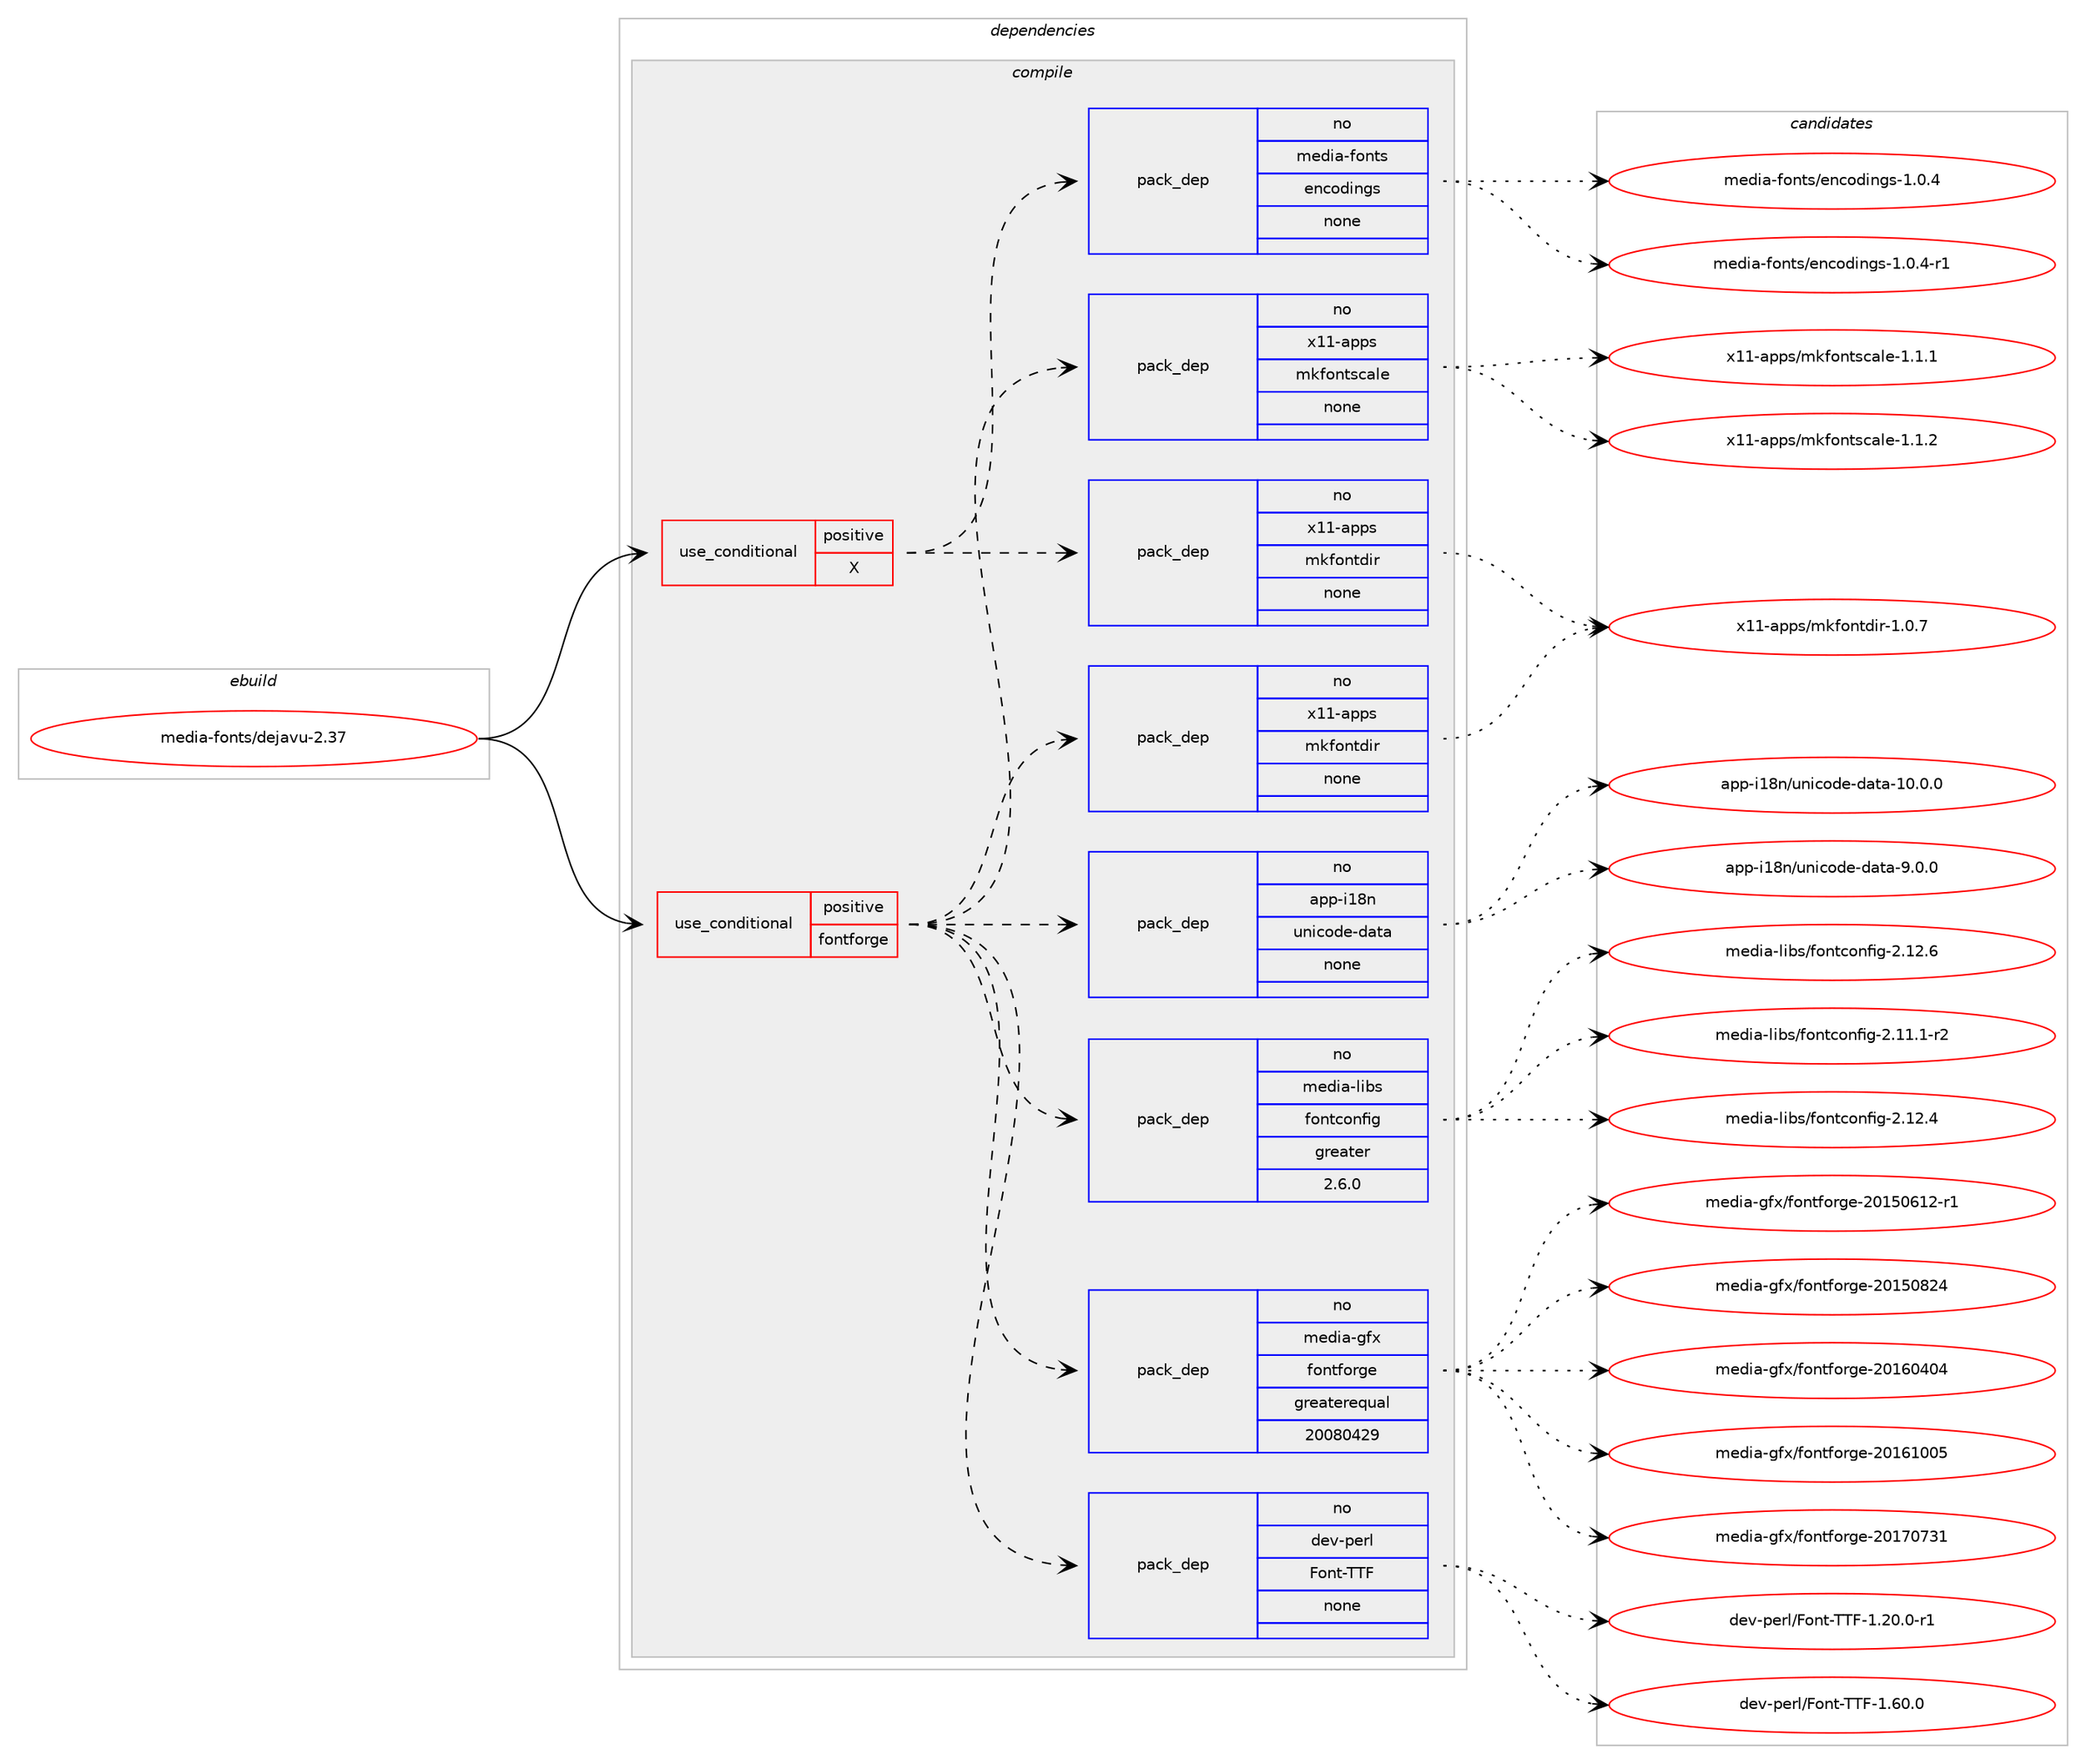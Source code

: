 digraph prolog {

# *************
# Graph options
# *************

newrank=true;
concentrate=true;
compound=true;
graph [rankdir=LR,fontname=Helvetica,fontsize=10,ranksep=1.5];#, ranksep=2.5, nodesep=0.2];
edge  [arrowhead=vee];
node  [fontname=Helvetica,fontsize=10];

# **********
# The ebuild
# **********

subgraph cluster_leftcol {
color=gray;
rank=same;
label=<<i>ebuild</i>>;
id [label="media-fonts/dejavu-2.37", color=red, width=4, href="../media-fonts/dejavu-2.37.svg"];
}

# ****************
# The dependencies
# ****************

subgraph cluster_midcol {
color=gray;
label=<<i>dependencies</i>>;
subgraph cluster_compile {
fillcolor="#eeeeee";
style=filled;
label=<<i>compile</i>>;
subgraph cond86448 {
dependency348677 [label=<<TABLE BORDER="0" CELLBORDER="1" CELLSPACING="0" CELLPADDING="4"><TR><TD ROWSPAN="3" CELLPADDING="10">use_conditional</TD></TR><TR><TD>positive</TD></TR><TR><TD>X</TD></TR></TABLE>>, shape=none, color=red];
subgraph pack256951 {
dependency348678 [label=<<TABLE BORDER="0" CELLBORDER="1" CELLSPACING="0" CELLPADDING="4" WIDTH="220"><TR><TD ROWSPAN="6" CELLPADDING="30">pack_dep</TD></TR><TR><TD WIDTH="110">no</TD></TR><TR><TD>x11-apps</TD></TR><TR><TD>mkfontdir</TD></TR><TR><TD>none</TD></TR><TR><TD></TD></TR></TABLE>>, shape=none, color=blue];
}
dependency348677:e -> dependency348678:w [weight=20,style="dashed",arrowhead="vee"];
subgraph pack256952 {
dependency348679 [label=<<TABLE BORDER="0" CELLBORDER="1" CELLSPACING="0" CELLPADDING="4" WIDTH="220"><TR><TD ROWSPAN="6" CELLPADDING="30">pack_dep</TD></TR><TR><TD WIDTH="110">no</TD></TR><TR><TD>media-fonts</TD></TR><TR><TD>encodings</TD></TR><TR><TD>none</TD></TR><TR><TD></TD></TR></TABLE>>, shape=none, color=blue];
}
dependency348677:e -> dependency348679:w [weight=20,style="dashed",arrowhead="vee"];
}
id:e -> dependency348677:w [weight=20,style="solid",arrowhead="vee"];
subgraph cond86449 {
dependency348680 [label=<<TABLE BORDER="0" CELLBORDER="1" CELLSPACING="0" CELLPADDING="4"><TR><TD ROWSPAN="3" CELLPADDING="10">use_conditional</TD></TR><TR><TD>positive</TD></TR><TR><TD>fontforge</TD></TR></TABLE>>, shape=none, color=red];
subgraph pack256953 {
dependency348681 [label=<<TABLE BORDER="0" CELLBORDER="1" CELLSPACING="0" CELLPADDING="4" WIDTH="220"><TR><TD ROWSPAN="6" CELLPADDING="30">pack_dep</TD></TR><TR><TD WIDTH="110">no</TD></TR><TR><TD>x11-apps</TD></TR><TR><TD>mkfontscale</TD></TR><TR><TD>none</TD></TR><TR><TD></TD></TR></TABLE>>, shape=none, color=blue];
}
dependency348680:e -> dependency348681:w [weight=20,style="dashed",arrowhead="vee"];
subgraph pack256954 {
dependency348682 [label=<<TABLE BORDER="0" CELLBORDER="1" CELLSPACING="0" CELLPADDING="4" WIDTH="220"><TR><TD ROWSPAN="6" CELLPADDING="30">pack_dep</TD></TR><TR><TD WIDTH="110">no</TD></TR><TR><TD>media-gfx</TD></TR><TR><TD>fontforge</TD></TR><TR><TD>greaterequal</TD></TR><TR><TD>20080429</TD></TR></TABLE>>, shape=none, color=blue];
}
dependency348680:e -> dependency348682:w [weight=20,style="dashed",arrowhead="vee"];
subgraph pack256955 {
dependency348683 [label=<<TABLE BORDER="0" CELLBORDER="1" CELLSPACING="0" CELLPADDING="4" WIDTH="220"><TR><TD ROWSPAN="6" CELLPADDING="30">pack_dep</TD></TR><TR><TD WIDTH="110">no</TD></TR><TR><TD>x11-apps</TD></TR><TR><TD>mkfontdir</TD></TR><TR><TD>none</TD></TR><TR><TD></TD></TR></TABLE>>, shape=none, color=blue];
}
dependency348680:e -> dependency348683:w [weight=20,style="dashed",arrowhead="vee"];
subgraph pack256956 {
dependency348684 [label=<<TABLE BORDER="0" CELLBORDER="1" CELLSPACING="0" CELLPADDING="4" WIDTH="220"><TR><TD ROWSPAN="6" CELLPADDING="30">pack_dep</TD></TR><TR><TD WIDTH="110">no</TD></TR><TR><TD>dev-perl</TD></TR><TR><TD>Font-TTF</TD></TR><TR><TD>none</TD></TR><TR><TD></TD></TR></TABLE>>, shape=none, color=blue];
}
dependency348680:e -> dependency348684:w [weight=20,style="dashed",arrowhead="vee"];
subgraph pack256957 {
dependency348685 [label=<<TABLE BORDER="0" CELLBORDER="1" CELLSPACING="0" CELLPADDING="4" WIDTH="220"><TR><TD ROWSPAN="6" CELLPADDING="30">pack_dep</TD></TR><TR><TD WIDTH="110">no</TD></TR><TR><TD>app-i18n</TD></TR><TR><TD>unicode-data</TD></TR><TR><TD>none</TD></TR><TR><TD></TD></TR></TABLE>>, shape=none, color=blue];
}
dependency348680:e -> dependency348685:w [weight=20,style="dashed",arrowhead="vee"];
subgraph pack256958 {
dependency348686 [label=<<TABLE BORDER="0" CELLBORDER="1" CELLSPACING="0" CELLPADDING="4" WIDTH="220"><TR><TD ROWSPAN="6" CELLPADDING="30">pack_dep</TD></TR><TR><TD WIDTH="110">no</TD></TR><TR><TD>media-libs</TD></TR><TR><TD>fontconfig</TD></TR><TR><TD>greater</TD></TR><TR><TD>2.6.0</TD></TR></TABLE>>, shape=none, color=blue];
}
dependency348680:e -> dependency348686:w [weight=20,style="dashed",arrowhead="vee"];
}
id:e -> dependency348680:w [weight=20,style="solid",arrowhead="vee"];
}
subgraph cluster_compileandrun {
fillcolor="#eeeeee";
style=filled;
label=<<i>compile and run</i>>;
}
subgraph cluster_run {
fillcolor="#eeeeee";
style=filled;
label=<<i>run</i>>;
}
}

# **************
# The candidates
# **************

subgraph cluster_choices {
rank=same;
color=gray;
label=<<i>candidates</i>>;

subgraph choice256951 {
color=black;
nodesep=1;
choice1204949459711211211547109107102111110116100105114454946484655 [label="x11-apps/mkfontdir-1.0.7", color=red, width=4,href="../x11-apps/mkfontdir-1.0.7.svg"];
dependency348678:e -> choice1204949459711211211547109107102111110116100105114454946484655:w [style=dotted,weight="100"];
}
subgraph choice256952 {
color=black;
nodesep=1;
choice10910110010597451021111101161154710111099111100105110103115454946484652 [label="media-fonts/encodings-1.0.4", color=red, width=4,href="../media-fonts/encodings-1.0.4.svg"];
choice109101100105974510211111011611547101110991111001051101031154549464846524511449 [label="media-fonts/encodings-1.0.4-r1", color=red, width=4,href="../media-fonts/encodings-1.0.4-r1.svg"];
dependency348679:e -> choice10910110010597451021111101161154710111099111100105110103115454946484652:w [style=dotted,weight="100"];
dependency348679:e -> choice109101100105974510211111011611547101110991111001051101031154549464846524511449:w [style=dotted,weight="100"];
}
subgraph choice256953 {
color=black;
nodesep=1;
choice12049494597112112115471091071021111101161159997108101454946494649 [label="x11-apps/mkfontscale-1.1.1", color=red, width=4,href="../x11-apps/mkfontscale-1.1.1.svg"];
choice12049494597112112115471091071021111101161159997108101454946494650 [label="x11-apps/mkfontscale-1.1.2", color=red, width=4,href="../x11-apps/mkfontscale-1.1.2.svg"];
dependency348681:e -> choice12049494597112112115471091071021111101161159997108101454946494649:w [style=dotted,weight="100"];
dependency348681:e -> choice12049494597112112115471091071021111101161159997108101454946494650:w [style=dotted,weight="100"];
}
subgraph choice256954 {
color=black;
nodesep=1;
choice1091011001059745103102120471021111101161021111141031014550484953485449504511449 [label="media-gfx/fontforge-20150612-r1", color=red, width=4,href="../media-gfx/fontforge-20150612-r1.svg"];
choice109101100105974510310212047102111110116102111114103101455048495348565052 [label="media-gfx/fontforge-20150824", color=red, width=4,href="../media-gfx/fontforge-20150824.svg"];
choice109101100105974510310212047102111110116102111114103101455048495448524852 [label="media-gfx/fontforge-20160404", color=red, width=4,href="../media-gfx/fontforge-20160404.svg"];
choice109101100105974510310212047102111110116102111114103101455048495449484853 [label="media-gfx/fontforge-20161005", color=red, width=4,href="../media-gfx/fontforge-20161005.svg"];
choice109101100105974510310212047102111110116102111114103101455048495548555149 [label="media-gfx/fontforge-20170731", color=red, width=4,href="../media-gfx/fontforge-20170731.svg"];
dependency348682:e -> choice1091011001059745103102120471021111101161021111141031014550484953485449504511449:w [style=dotted,weight="100"];
dependency348682:e -> choice109101100105974510310212047102111110116102111114103101455048495348565052:w [style=dotted,weight="100"];
dependency348682:e -> choice109101100105974510310212047102111110116102111114103101455048495448524852:w [style=dotted,weight="100"];
dependency348682:e -> choice109101100105974510310212047102111110116102111114103101455048495449484853:w [style=dotted,weight="100"];
dependency348682:e -> choice109101100105974510310212047102111110116102111114103101455048495548555149:w [style=dotted,weight="100"];
}
subgraph choice256955 {
color=black;
nodesep=1;
choice1204949459711211211547109107102111110116100105114454946484655 [label="x11-apps/mkfontdir-1.0.7", color=red, width=4,href="../x11-apps/mkfontdir-1.0.7.svg"];
dependency348683:e -> choice1204949459711211211547109107102111110116100105114454946484655:w [style=dotted,weight="100"];
}
subgraph choice256956 {
color=black;
nodesep=1;
choice10010111845112101114108477011111011645848470454946504846484511449 [label="dev-perl/Font-TTF-1.20.0-r1", color=red, width=4,href="../dev-perl/Font-TTF-1.20.0-r1.svg"];
choice1001011184511210111410847701111101164584847045494654484648 [label="dev-perl/Font-TTF-1.60.0", color=red, width=4,href="../dev-perl/Font-TTF-1.60.0.svg"];
dependency348684:e -> choice10010111845112101114108477011111011645848470454946504846484511449:w [style=dotted,weight="100"];
dependency348684:e -> choice1001011184511210111410847701111101164584847045494654484648:w [style=dotted,weight="100"];
}
subgraph choice256957 {
color=black;
nodesep=1;
choice97112112451054956110471171101059911110010145100971169745494846484648 [label="app-i18n/unicode-data-10.0.0", color=red, width=4,href="../app-i18n/unicode-data-10.0.0.svg"];
choice971121124510549561104711711010599111100101451009711697455746484648 [label="app-i18n/unicode-data-9.0.0", color=red, width=4,href="../app-i18n/unicode-data-9.0.0.svg"];
dependency348685:e -> choice97112112451054956110471171101059911110010145100971169745494846484648:w [style=dotted,weight="100"];
dependency348685:e -> choice971121124510549561104711711010599111100101451009711697455746484648:w [style=dotted,weight="100"];
}
subgraph choice256958 {
color=black;
nodesep=1;
choice1091011001059745108105981154710211111011699111110102105103455046494946494511450 [label="media-libs/fontconfig-2.11.1-r2", color=red, width=4,href="../media-libs/fontconfig-2.11.1-r2.svg"];
choice109101100105974510810598115471021111101169911111010210510345504649504652 [label="media-libs/fontconfig-2.12.4", color=red, width=4,href="../media-libs/fontconfig-2.12.4.svg"];
choice109101100105974510810598115471021111101169911111010210510345504649504654 [label="media-libs/fontconfig-2.12.6", color=red, width=4,href="../media-libs/fontconfig-2.12.6.svg"];
dependency348686:e -> choice1091011001059745108105981154710211111011699111110102105103455046494946494511450:w [style=dotted,weight="100"];
dependency348686:e -> choice109101100105974510810598115471021111101169911111010210510345504649504652:w [style=dotted,weight="100"];
dependency348686:e -> choice109101100105974510810598115471021111101169911111010210510345504649504654:w [style=dotted,weight="100"];
}
}

}
